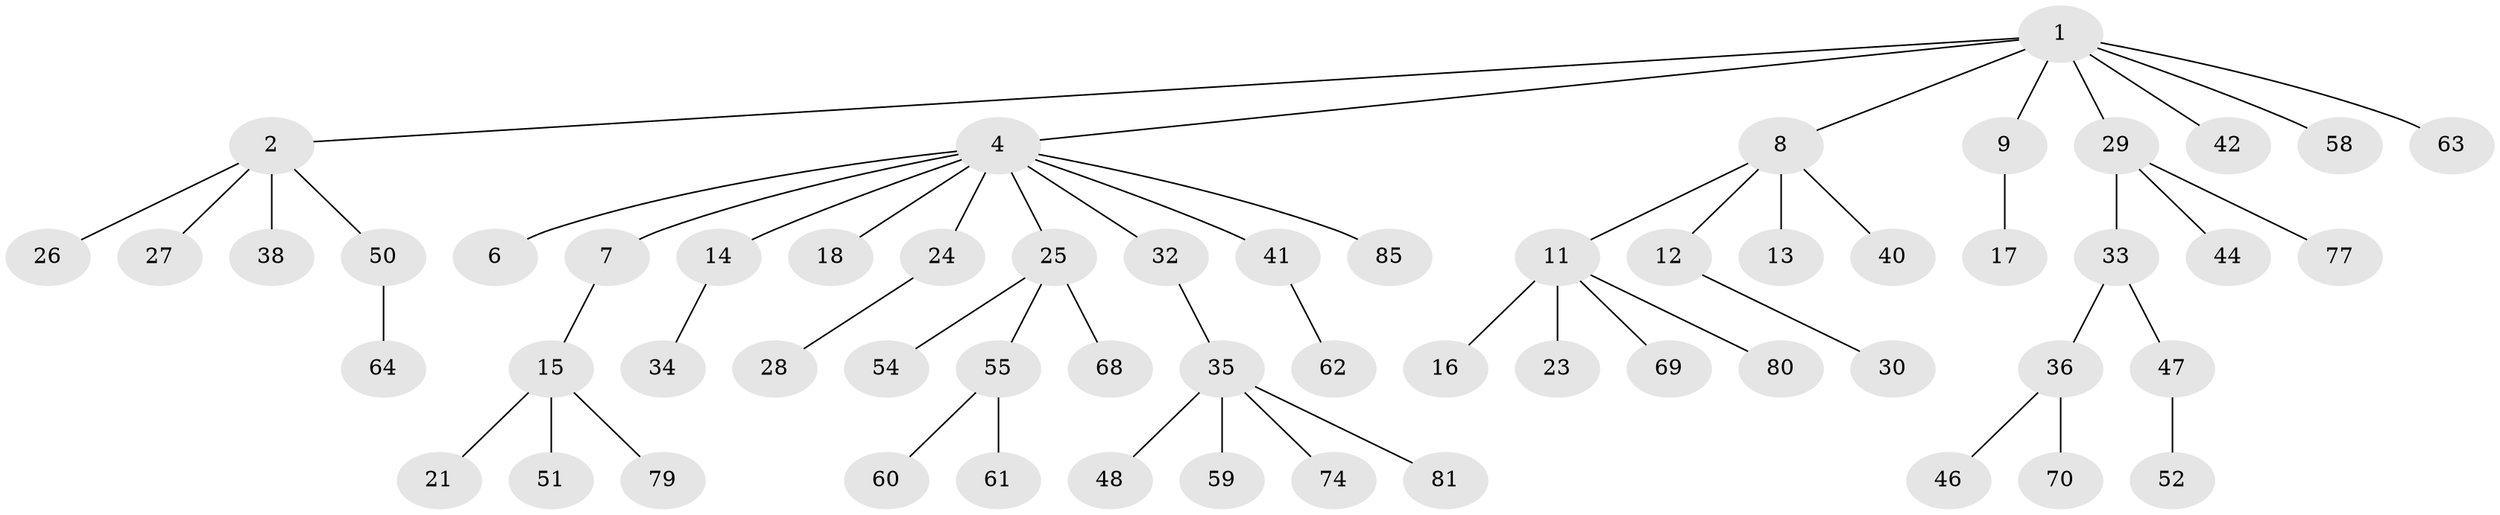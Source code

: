 // original degree distribution, {7: 0.011494252873563218, 3: 0.16091954022988506, 6: 0.022988505747126436, 2: 0.20689655172413793, 5: 0.05747126436781609, 1: 0.5287356321839081, 4: 0.011494252873563218}
// Generated by graph-tools (version 1.1) at 2025/11/02/27/25 16:11:28]
// undirected, 58 vertices, 57 edges
graph export_dot {
graph [start="1"]
  node [color=gray90,style=filled];
  1 [super="+3"];
  2 [super="+20"];
  4 [super="+5"];
  6 [super="+49"];
  7 [super="+10"];
  8;
  9 [super="+67"];
  11 [super="+22"];
  12 [super="+43"];
  13 [super="+19"];
  14 [super="+31"];
  15 [super="+71"];
  16;
  17 [super="+56"];
  18;
  21 [super="+76"];
  23;
  24 [super="+53"];
  25 [super="+39"];
  26;
  27;
  28;
  29 [super="+78"];
  30 [super="+37"];
  32;
  33;
  34;
  35 [super="+65"];
  36 [super="+45"];
  38 [super="+82"];
  40;
  41;
  42;
  44 [super="+66"];
  46;
  47 [super="+86"];
  48;
  50 [super="+73"];
  51;
  52;
  54 [super="+75"];
  55 [super="+57"];
  58 [super="+84"];
  59;
  60;
  61;
  62 [super="+72"];
  63 [super="+87"];
  64;
  68;
  69;
  70;
  74 [super="+83"];
  77;
  79;
  80;
  81;
  85;
  1 -- 2;
  1 -- 8;
  1 -- 9;
  1 -- 29;
  1 -- 42;
  1 -- 63;
  1 -- 58;
  1 -- 4;
  2 -- 27;
  2 -- 26;
  2 -- 50;
  2 -- 38;
  4 -- 6;
  4 -- 7;
  4 -- 25;
  4 -- 32;
  4 -- 18;
  4 -- 85;
  4 -- 24;
  4 -- 41;
  4 -- 14;
  7 -- 15;
  8 -- 11;
  8 -- 12;
  8 -- 13;
  8 -- 40;
  9 -- 17;
  11 -- 16;
  11 -- 23;
  11 -- 80;
  11 -- 69;
  12 -- 30;
  14 -- 34;
  15 -- 21;
  15 -- 51;
  15 -- 79;
  24 -- 28;
  25 -- 68;
  25 -- 54;
  25 -- 55;
  29 -- 33;
  29 -- 44;
  29 -- 77;
  32 -- 35;
  33 -- 36;
  33 -- 47;
  35 -- 48;
  35 -- 59;
  35 -- 81;
  35 -- 74;
  36 -- 46;
  36 -- 70;
  41 -- 62;
  47 -- 52;
  50 -- 64;
  55 -- 61;
  55 -- 60;
}
